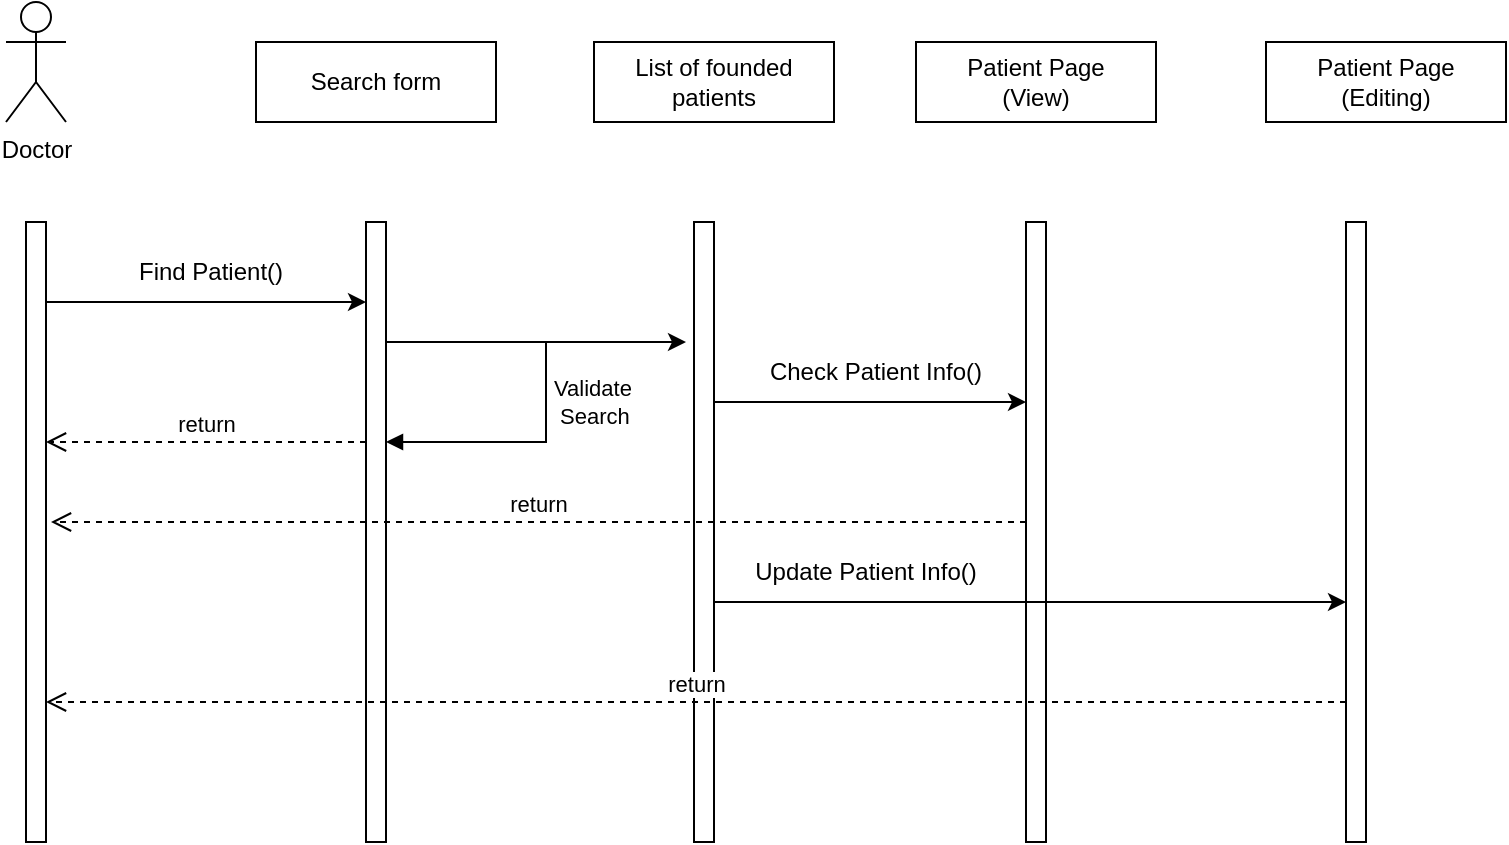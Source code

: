 <mxfile version="21.0.8" type="github">
  <diagram name="Страница 1" id="JfrohsTsCtkI1AvGEfJH">
    <mxGraphModel dx="954" dy="647" grid="1" gridSize="10" guides="1" tooltips="1" connect="1" arrows="1" fold="1" page="1" pageScale="1" pageWidth="827" pageHeight="1169" math="0" shadow="0">
      <root>
        <mxCell id="0" />
        <mxCell id="1" parent="0" />
        <mxCell id="2WdMI717PqglQClT95T5-1" value="" style="html=1;points=[];perimeter=orthogonalPerimeter;outlineConnect=0;targetShapes=umlLifeline;portConstraint=eastwest;newEdgeStyle={&quot;edgeStyle&quot;:&quot;elbowEdgeStyle&quot;,&quot;elbow&quot;:&quot;vertical&quot;,&quot;curved&quot;:0,&quot;rounded&quot;:0};" vertex="1" parent="1">
          <mxGeometry x="70" y="230" width="10" height="310" as="geometry" />
        </mxCell>
        <mxCell id="2WdMI717PqglQClT95T5-4" value="Doctor" style="shape=umlActor;verticalLabelPosition=bottom;verticalAlign=top;html=1;" vertex="1" parent="1">
          <mxGeometry x="60" y="120" width="30" height="60" as="geometry" />
        </mxCell>
        <mxCell id="2WdMI717PqglQClT95T5-6" value="" style="html=1;points=[];perimeter=orthogonalPerimeter;outlineConnect=0;targetShapes=umlLifeline;portConstraint=eastwest;newEdgeStyle={&quot;edgeStyle&quot;:&quot;elbowEdgeStyle&quot;,&quot;elbow&quot;:&quot;vertical&quot;,&quot;curved&quot;:0,&quot;rounded&quot;:0};" vertex="1" parent="1">
          <mxGeometry x="240" y="230" width="10" height="310" as="geometry" />
        </mxCell>
        <mxCell id="2WdMI717PqglQClT95T5-8" value="Search form" style="whiteSpace=wrap;html=1;" vertex="1" parent="1">
          <mxGeometry x="185" y="140" width="120" height="40" as="geometry" />
        </mxCell>
        <mxCell id="2WdMI717PqglQClT95T5-9" value="" style="html=1;points=[];perimeter=orthogonalPerimeter;outlineConnect=0;targetShapes=umlLifeline;portConstraint=eastwest;newEdgeStyle={&quot;edgeStyle&quot;:&quot;elbowEdgeStyle&quot;,&quot;elbow&quot;:&quot;vertical&quot;,&quot;curved&quot;:0,&quot;rounded&quot;:0};" vertex="1" parent="1">
          <mxGeometry x="404" y="230" width="10" height="310" as="geometry" />
        </mxCell>
        <mxCell id="2WdMI717PqglQClT95T5-10" value="List of founded patients" style="whiteSpace=wrap;html=1;" vertex="1" parent="1">
          <mxGeometry x="354" y="140" width="120" height="40" as="geometry" />
        </mxCell>
        <mxCell id="2WdMI717PqglQClT95T5-11" value="" style="html=1;points=[];perimeter=orthogonalPerimeter;outlineConnect=0;targetShapes=umlLifeline;portConstraint=eastwest;newEdgeStyle={&quot;edgeStyle&quot;:&quot;elbowEdgeStyle&quot;,&quot;elbow&quot;:&quot;vertical&quot;,&quot;curved&quot;:0,&quot;rounded&quot;:0};" vertex="1" parent="1">
          <mxGeometry x="570" y="230" width="10" height="310" as="geometry" />
        </mxCell>
        <mxCell id="2WdMI717PqglQClT95T5-12" value="Patient Page&lt;br&gt;(View)" style="whiteSpace=wrap;html=1;" vertex="1" parent="1">
          <mxGeometry x="515" y="140" width="120" height="40" as="geometry" />
        </mxCell>
        <mxCell id="2WdMI717PqglQClT95T5-13" value="" style="html=1;points=[];perimeter=orthogonalPerimeter;outlineConnect=0;targetShapes=umlLifeline;portConstraint=eastwest;newEdgeStyle={&quot;edgeStyle&quot;:&quot;elbowEdgeStyle&quot;,&quot;elbow&quot;:&quot;vertical&quot;,&quot;curved&quot;:0,&quot;rounded&quot;:0};" vertex="1" parent="1">
          <mxGeometry x="730" y="230" width="10" height="310" as="geometry" />
        </mxCell>
        <mxCell id="2WdMI717PqglQClT95T5-14" value="Patient Page&lt;br&gt;(Editing)" style="whiteSpace=wrap;html=1;" vertex="1" parent="1">
          <mxGeometry x="690" y="140" width="120" height="40" as="geometry" />
        </mxCell>
        <mxCell id="2WdMI717PqglQClT95T5-15" value="" style="endArrow=classic;html=1;rounded=0;" edge="1" parent="1" source="2WdMI717PqglQClT95T5-1">
          <mxGeometry width="50" height="50" relative="1" as="geometry">
            <mxPoint x="420" y="440" as="sourcePoint" />
            <mxPoint x="240" y="270" as="targetPoint" />
            <Array as="points">
              <mxPoint x="210" y="270" />
            </Array>
          </mxGeometry>
        </mxCell>
        <mxCell id="2WdMI717PqglQClT95T5-17" value="Find Patient()" style="text;html=1;strokeColor=none;fillColor=none;align=center;verticalAlign=middle;whiteSpace=wrap;rounded=0;" vertex="1" parent="1">
          <mxGeometry x="120" y="240" width="85" height="30" as="geometry" />
        </mxCell>
        <mxCell id="2WdMI717PqglQClT95T5-18" value="" style="endArrow=classic;html=1;rounded=0;" edge="1" parent="1">
          <mxGeometry width="50" height="50" relative="1" as="geometry">
            <mxPoint x="250" y="290" as="sourcePoint" />
            <mxPoint x="400" y="290" as="targetPoint" />
            <Array as="points">
              <mxPoint x="380" y="290" />
            </Array>
          </mxGeometry>
        </mxCell>
        <mxCell id="2WdMI717PqglQClT95T5-20" value="Validate&lt;br&gt;&amp;nbsp;Search" style="html=1;align=left;spacingLeft=2;endArrow=block;rounded=0;edgeStyle=orthogonalEdgeStyle;curved=0;rounded=0;" edge="1" target="2WdMI717PqglQClT95T5-6" parent="1" source="2WdMI717PqglQClT95T5-6">
          <mxGeometry x="0.048" relative="1" as="geometry">
            <mxPoint x="430" y="390" as="sourcePoint" />
            <Array as="points">
              <mxPoint x="330" y="290" />
              <mxPoint x="330" y="340" />
            </Array>
            <mxPoint as="offset" />
          </mxGeometry>
        </mxCell>
        <mxCell id="2WdMI717PqglQClT95T5-21" value="" style="endArrow=classic;html=1;rounded=0;" edge="1" parent="1" target="2WdMI717PqglQClT95T5-11">
          <mxGeometry width="50" height="50" relative="1" as="geometry">
            <mxPoint x="414" y="320" as="sourcePoint" />
            <mxPoint x="544" y="340" as="targetPoint" />
            <Array as="points">
              <mxPoint x="544" y="320" />
            </Array>
          </mxGeometry>
        </mxCell>
        <mxCell id="2WdMI717PqglQClT95T5-22" value="Check Patient Info()" style="text;html=1;strokeColor=none;fillColor=none;align=center;verticalAlign=middle;whiteSpace=wrap;rounded=0;" vertex="1" parent="1">
          <mxGeometry x="440" y="290" width="110" height="30" as="geometry" />
        </mxCell>
        <mxCell id="2WdMI717PqglQClT95T5-23" value="return" style="html=1;verticalAlign=bottom;endArrow=open;dashed=1;endSize=8;edgeStyle=elbowEdgeStyle;elbow=vertical;curved=0;rounded=0;" edge="1" parent="1" source="2WdMI717PqglQClT95T5-6">
          <mxGeometry relative="1" as="geometry">
            <mxPoint x="160" y="340" as="sourcePoint" />
            <mxPoint x="80" y="340" as="targetPoint" />
          </mxGeometry>
        </mxCell>
        <mxCell id="2WdMI717PqglQClT95T5-24" value="return" style="html=1;verticalAlign=bottom;endArrow=open;dashed=1;endSize=8;edgeStyle=elbowEdgeStyle;elbow=vertical;curved=0;rounded=0;" edge="1" parent="1" source="2WdMI717PqglQClT95T5-11">
          <mxGeometry relative="1" as="geometry">
            <mxPoint x="242.5" y="380" as="sourcePoint" />
            <mxPoint x="82.5" y="380" as="targetPoint" />
          </mxGeometry>
        </mxCell>
        <mxCell id="2WdMI717PqglQClT95T5-25" value="" style="endArrow=classic;html=1;rounded=0;" edge="1" parent="1" target="2WdMI717PqglQClT95T5-13">
          <mxGeometry width="50" height="50" relative="1" as="geometry">
            <mxPoint x="413.5" y="420" as="sourcePoint" />
            <mxPoint x="569.5" y="420" as="targetPoint" />
            <Array as="points">
              <mxPoint x="543.5" y="420" />
            </Array>
          </mxGeometry>
        </mxCell>
        <mxCell id="2WdMI717PqglQClT95T5-26" value="Update Patient Info()" style="text;html=1;strokeColor=none;fillColor=none;align=center;verticalAlign=middle;whiteSpace=wrap;rounded=0;" vertex="1" parent="1">
          <mxGeometry x="430" y="390" width="120" height="30" as="geometry" />
        </mxCell>
        <mxCell id="2WdMI717PqglQClT95T5-27" value="return" style="html=1;verticalAlign=bottom;endArrow=open;dashed=1;endSize=8;edgeStyle=elbowEdgeStyle;elbow=vertical;curved=0;rounded=0;" edge="1" parent="1" source="2WdMI717PqglQClT95T5-13">
          <mxGeometry relative="1" as="geometry">
            <mxPoint x="567.5" y="470" as="sourcePoint" />
            <mxPoint x="80" y="470" as="targetPoint" />
          </mxGeometry>
        </mxCell>
      </root>
    </mxGraphModel>
  </diagram>
</mxfile>
